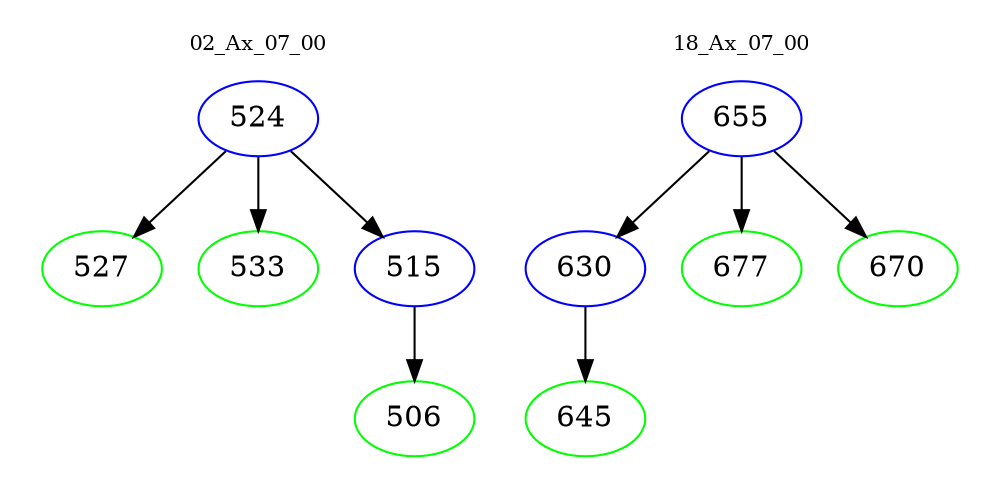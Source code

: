 digraph{
subgraph cluster_0 {
color = white
label = "02_Ax_07_00";
fontsize=10;
T0_524 [label="524", color="blue"]
T0_524 -> T0_527 [color="black"]
T0_527 [label="527", color="green"]
T0_524 -> T0_533 [color="black"]
T0_533 [label="533", color="green"]
T0_524 -> T0_515 [color="black"]
T0_515 [label="515", color="blue"]
T0_515 -> T0_506 [color="black"]
T0_506 [label="506", color="green"]
}
subgraph cluster_1 {
color = white
label = "18_Ax_07_00";
fontsize=10;
T1_655 [label="655", color="blue"]
T1_655 -> T1_630 [color="black"]
T1_630 [label="630", color="blue"]
T1_630 -> T1_645 [color="black"]
T1_645 [label="645", color="green"]
T1_655 -> T1_677 [color="black"]
T1_677 [label="677", color="green"]
T1_655 -> T1_670 [color="black"]
T1_670 [label="670", color="green"]
}
}
